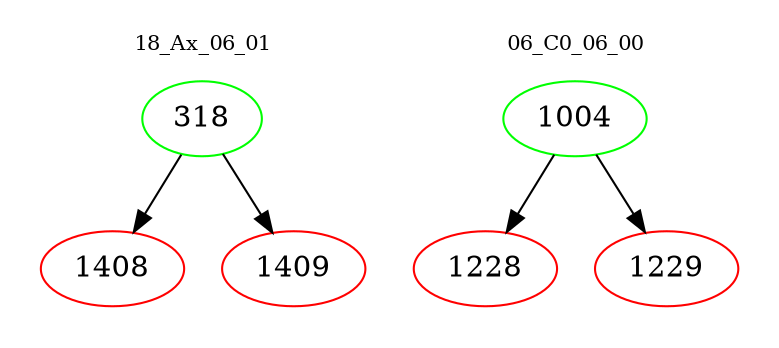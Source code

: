 digraph{
subgraph cluster_0 {
color = white
label = "18_Ax_06_01";
fontsize=10;
T0_318 [label="318", color="green"]
T0_318 -> T0_1408 [color="black"]
T0_1408 [label="1408", color="red"]
T0_318 -> T0_1409 [color="black"]
T0_1409 [label="1409", color="red"]
}
subgraph cluster_1 {
color = white
label = "06_C0_06_00";
fontsize=10;
T1_1004 [label="1004", color="green"]
T1_1004 -> T1_1228 [color="black"]
T1_1228 [label="1228", color="red"]
T1_1004 -> T1_1229 [color="black"]
T1_1229 [label="1229", color="red"]
}
}
